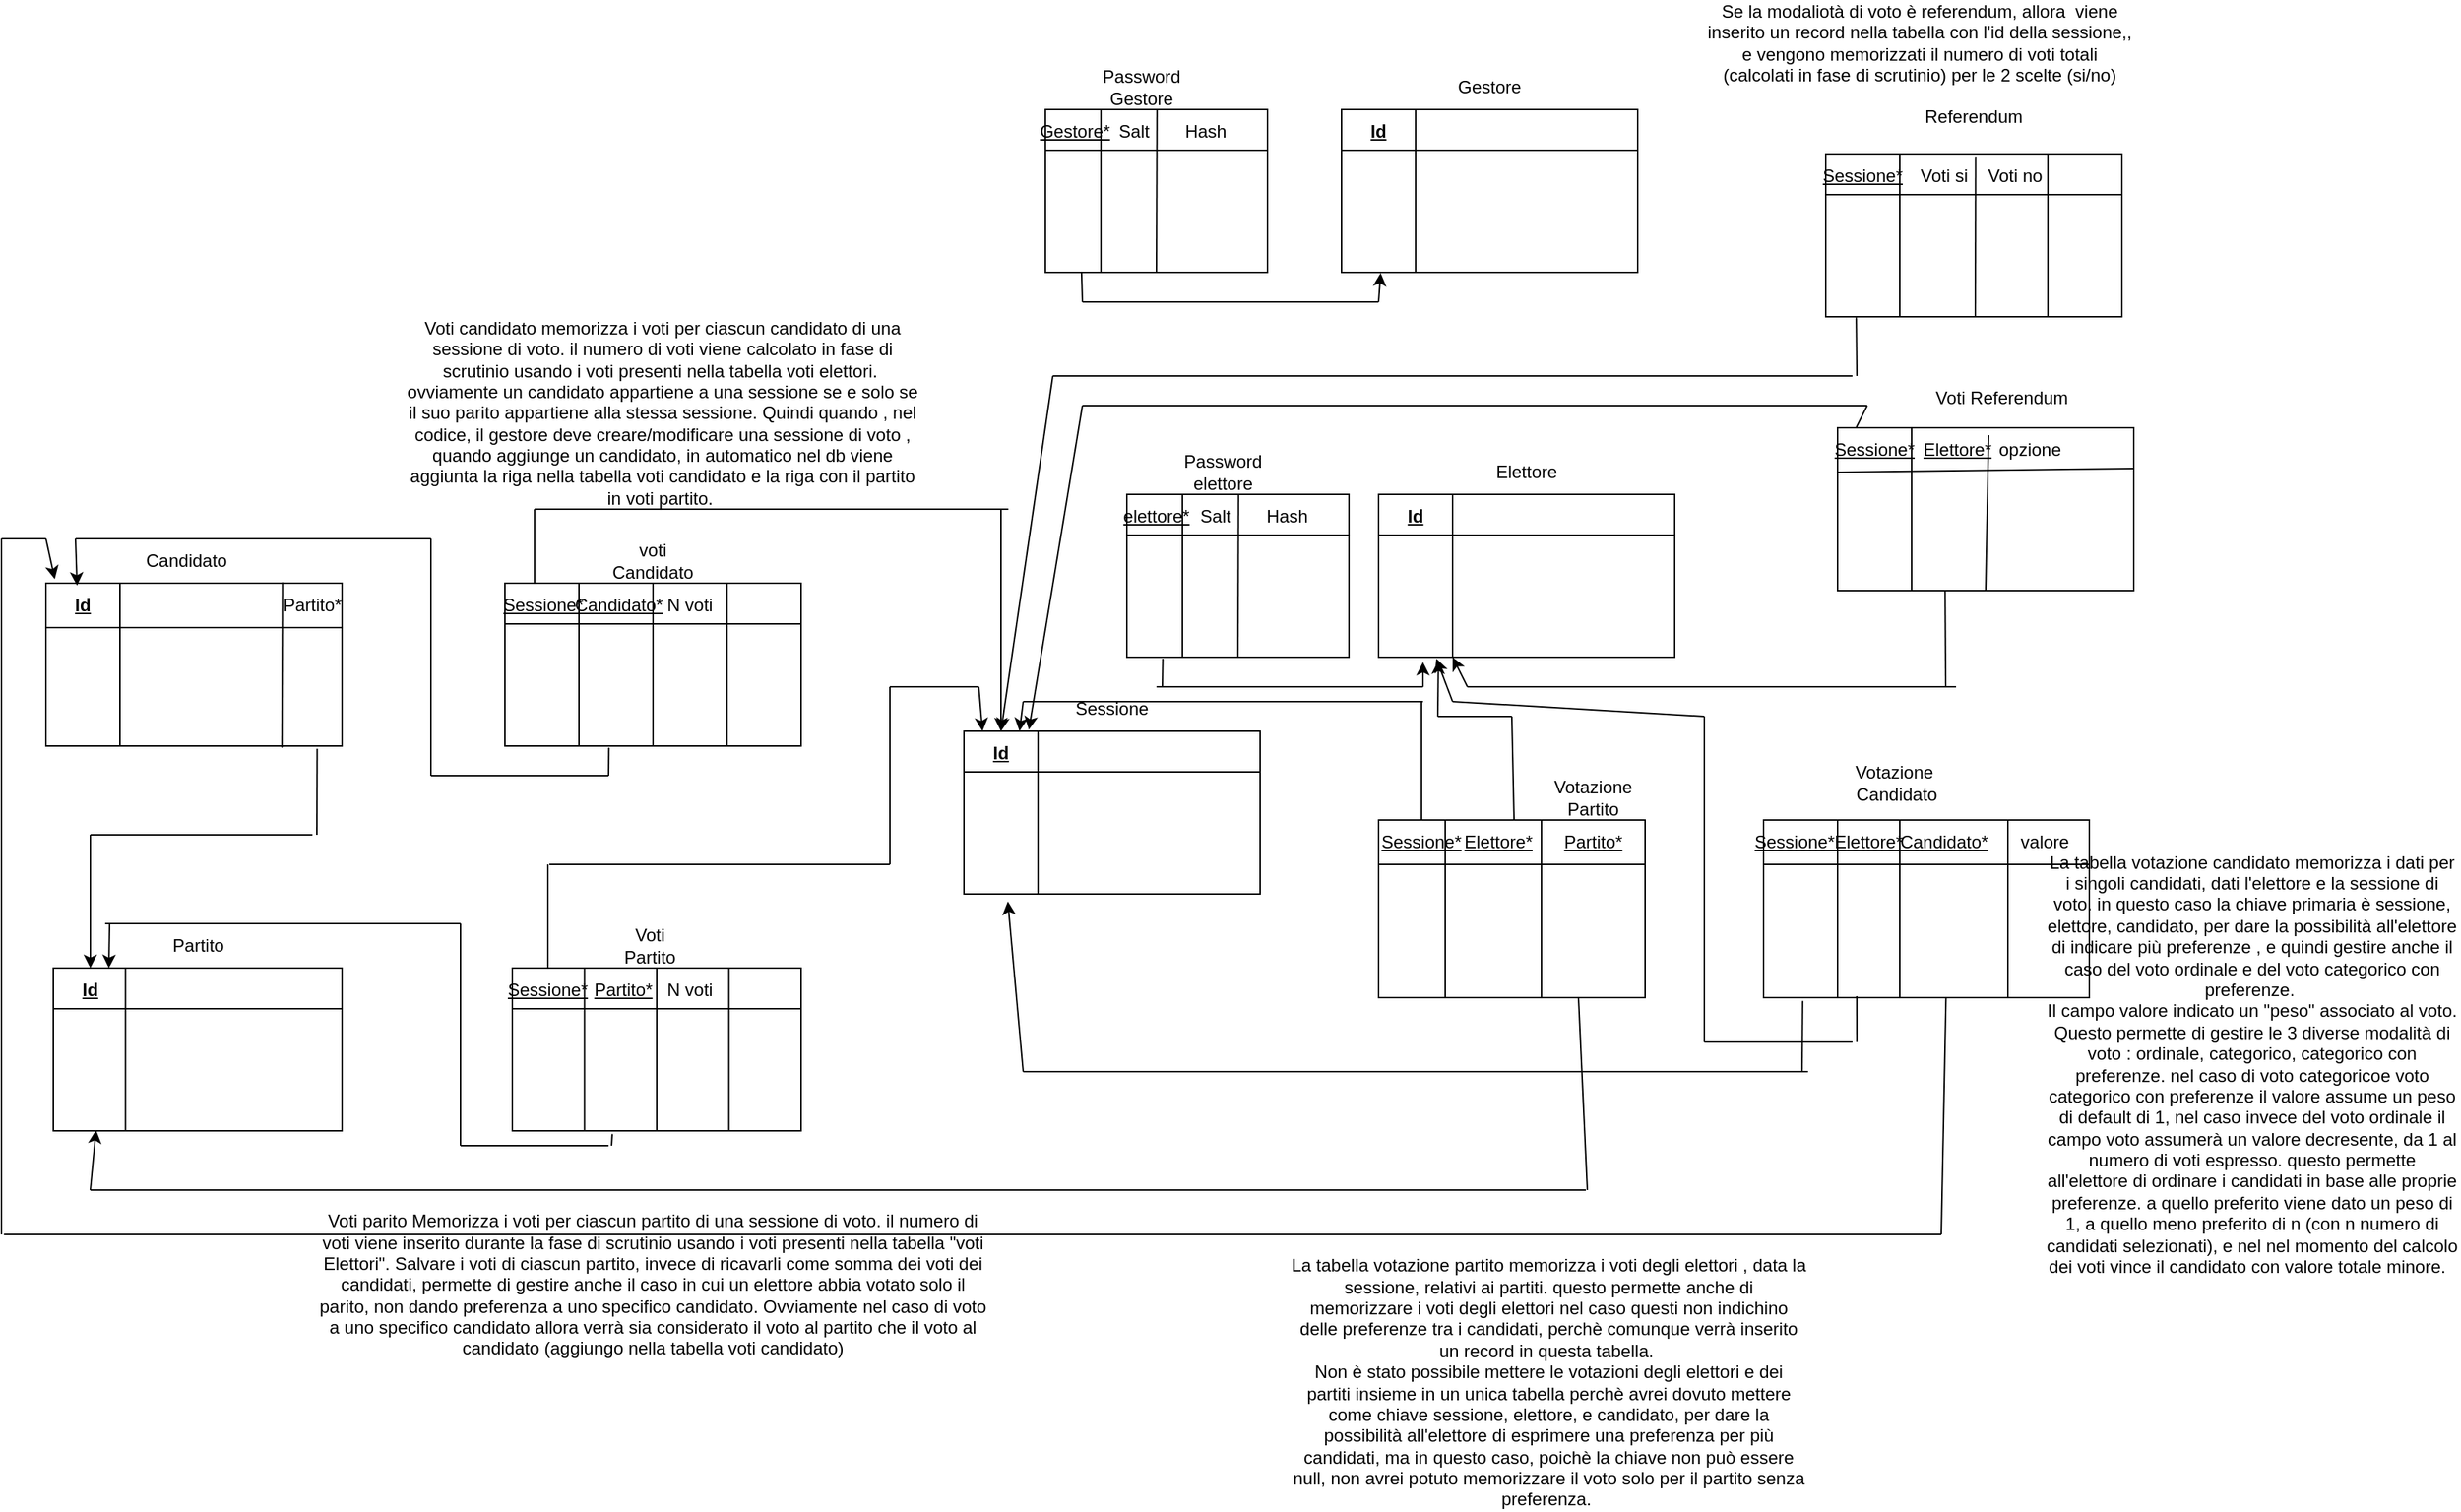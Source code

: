 <mxfile version="16.5.1" type="device"><diagram id="iK6QYG5DItHGJXL4igL5" name="Pagina-1"><mxGraphModel dx="919" dy="2386" grid="1" gridSize="10" guides="1" tooltips="1" connect="1" arrows="1" fold="1" page="1" pageScale="1" pageWidth="827" pageHeight="1169" math="0" shadow="0"><root><mxCell id="0"/><mxCell id="1" parent="0"/><mxCell id="1X4aFng8mvz36f10q6IP-1" value="" style="rounded=0;whiteSpace=wrap;html=1;" parent="1" vertex="1"><mxGeometry x="70" y="110" width="200" height="110" as="geometry"/></mxCell><mxCell id="1X4aFng8mvz36f10q6IP-2" value="Candidato&lt;br&gt;" style="text;html=1;strokeColor=none;fillColor=none;align=center;verticalAlign=middle;whiteSpace=wrap;rounded=0;" parent="1" vertex="1"><mxGeometry x="135" y="80" width="60" height="30" as="geometry"/></mxCell><mxCell id="1X4aFng8mvz36f10q6IP-3" value="" style="rounded=0;whiteSpace=wrap;html=1;" parent="1" vertex="1"><mxGeometry x="75" y="370" width="195" height="110" as="geometry"/></mxCell><mxCell id="1X4aFng8mvz36f10q6IP-4" value="Partito&lt;br&gt;" style="text;html=1;strokeColor=none;fillColor=none;align=center;verticalAlign=middle;whiteSpace=wrap;rounded=0;" parent="1" vertex="1"><mxGeometry x="143" y="340" width="60" height="30" as="geometry"/></mxCell><mxCell id="1X4aFng8mvz36f10q6IP-5" value="" style="endArrow=none;html=1;rounded=0;entryX=0.25;entryY=0;entryDx=0;entryDy=0;exitX=0.25;exitY=1;exitDx=0;exitDy=0;" parent="1" source="1X4aFng8mvz36f10q6IP-1" target="1X4aFng8mvz36f10q6IP-1" edge="1"><mxGeometry width="50" height="50" relative="1" as="geometry"><mxPoint x="100" y="160" as="sourcePoint"/><mxPoint x="150" y="110" as="targetPoint"/></mxGeometry></mxCell><mxCell id="1X4aFng8mvz36f10q6IP-6" value="" style="endArrow=none;html=1;rounded=0;entryX=0.25;entryY=0;entryDx=0;entryDy=0;exitX=0.25;exitY=1;exitDx=0;exitDy=0;" parent="1" source="1X4aFng8mvz36f10q6IP-3" target="1X4aFng8mvz36f10q6IP-3" edge="1"><mxGeometry width="50" height="50" relative="1" as="geometry"><mxPoint x="120" y="480" as="sourcePoint"/><mxPoint x="120" y="370" as="targetPoint"/></mxGeometry></mxCell><mxCell id="1X4aFng8mvz36f10q6IP-7" value="&lt;b&gt;&lt;u&gt;Id&lt;/u&gt;&lt;/b&gt;" style="text;html=1;strokeColor=none;fillColor=none;align=center;verticalAlign=middle;whiteSpace=wrap;rounded=0;" parent="1" vertex="1"><mxGeometry x="70" y="110" width="50" height="30" as="geometry"/></mxCell><mxCell id="1X4aFng8mvz36f10q6IP-9" value="" style="endArrow=none;html=1;rounded=0;entryX=1;entryY=0.25;entryDx=0;entryDy=0;exitX=0;exitY=0.25;exitDx=0;exitDy=0;" parent="1" source="1X4aFng8mvz36f10q6IP-3" target="1X4aFng8mvz36f10q6IP-3" edge="1"><mxGeometry width="50" height="50" relative="1" as="geometry"><mxPoint x="90" y="450" as="sourcePoint"/><mxPoint x="140" y="400" as="targetPoint"/></mxGeometry></mxCell><mxCell id="1X4aFng8mvz36f10q6IP-10" value="&lt;b&gt;&lt;u&gt;Id&lt;/u&gt;&lt;/b&gt;" style="text;html=1;strokeColor=none;fillColor=none;align=center;verticalAlign=middle;whiteSpace=wrap;rounded=0;" parent="1" vertex="1"><mxGeometry x="75" y="370" width="50" height="30" as="geometry"/></mxCell><mxCell id="1X4aFng8mvz36f10q6IP-11" value="" style="endArrow=none;html=1;rounded=0;entryX=0.916;entryY=1.017;entryDx=0;entryDy=0;entryPerimeter=0;" parent="1" target="1X4aFng8mvz36f10q6IP-1" edge="1"><mxGeometry width="50" height="50" relative="1" as="geometry"><mxPoint x="253" y="280" as="sourcePoint"/><mxPoint x="290" y="230" as="targetPoint"/></mxGeometry></mxCell><mxCell id="1X4aFng8mvz36f10q6IP-14" value="" style="endArrow=classic;html=1;rounded=0;jumpStyle=line;entryX=0.5;entryY=0;entryDx=0;entryDy=0;" parent="1" target="1X4aFng8mvz36f10q6IP-10" edge="1"><mxGeometry width="50" height="50" relative="1" as="geometry"><mxPoint x="100" y="280" as="sourcePoint"/><mxPoint x="380" y="340" as="targetPoint"/></mxGeometry></mxCell><mxCell id="1X4aFng8mvz36f10q6IP-19" value="" style="endArrow=none;html=1;rounded=0;jumpStyle=none;exitX=0;exitY=1;exitDx=0;exitDy=0;" parent="1" source="1X4aFng8mvz36f10q6IP-7" edge="1"><mxGeometry width="50" height="50" relative="1" as="geometry"><mxPoint x="90" y="200" as="sourcePoint"/><mxPoint x="270" y="140" as="targetPoint"/></mxGeometry></mxCell><mxCell id="1X4aFng8mvz36f10q6IP-21" value="" style="endArrow=none;html=1;rounded=0;jumpStyle=none;entryX=0.799;entryY=-0.006;entryDx=0;entryDy=0;entryPerimeter=0;exitX=0.797;exitY=1.01;exitDx=0;exitDy=0;exitPerimeter=0;" parent="1" source="1X4aFng8mvz36f10q6IP-1" target="1X4aFng8mvz36f10q6IP-1" edge="1"><mxGeometry width="50" height="50" relative="1" as="geometry"><mxPoint x="220" y="170" as="sourcePoint"/><mxPoint x="270" y="120" as="targetPoint"/></mxGeometry></mxCell><mxCell id="1X4aFng8mvz36f10q6IP-22" value="Partito*" style="text;html=1;strokeColor=none;fillColor=none;align=center;verticalAlign=middle;whiteSpace=wrap;rounded=0;" parent="1" vertex="1"><mxGeometry x="230" y="110" width="40" height="30" as="geometry"/></mxCell><mxCell id="1X4aFng8mvz36f10q6IP-23" value="" style="rounded=0;whiteSpace=wrap;html=1;" parent="1" vertex="1"><mxGeometry x="380" y="110" width="200" height="110" as="geometry"/></mxCell><mxCell id="1X4aFng8mvz36f10q6IP-24" value="" style="rounded=0;whiteSpace=wrap;html=1;" parent="1" vertex="1"><mxGeometry x="385" y="370" width="195" height="110" as="geometry"/></mxCell><mxCell id="1X4aFng8mvz36f10q6IP-25" value="Voti Partito" style="text;html=1;strokeColor=none;fillColor=none;align=center;verticalAlign=middle;whiteSpace=wrap;rounded=0;" parent="1" vertex="1"><mxGeometry x="448" y="340" width="60" height="30" as="geometry"/></mxCell><mxCell id="1X4aFng8mvz36f10q6IP-26" value="Voti parito Memorizza i voti per ciascun partito di una sessione di voto. il numero di voti viene inserito durante la fase di scrutinio usando i voti presenti nella tabella &quot;voti Elettori&quot;. Salvare i voti di ciascun partito, invece di ricavarli come somma dei voti dei candidati, permette di gestire anche il caso in cui un elettore abbia votato solo il parito, non dando preferenza a uno specifico candidato. Ovviamente nel caso di voto a uno specifico candidato allora verrà sia considerato il voto al partito che il voto al candidato (aggiungo nella tabella voti candidato)" style="text;html=1;strokeColor=none;fillColor=none;align=center;verticalAlign=middle;whiteSpace=wrap;rounded=0;" parent="1" vertex="1"><mxGeometry x="250" y="534" width="460" height="100" as="geometry"/></mxCell><mxCell id="1X4aFng8mvz36f10q6IP-27" value="" style="endArrow=none;html=1;rounded=0;jumpStyle=none;entryX=1;entryY=0.25;entryDx=0;entryDy=0;exitX=0;exitY=0.25;exitDx=0;exitDy=0;" parent="1" source="1X4aFng8mvz36f10q6IP-24" target="1X4aFng8mvz36f10q6IP-24" edge="1"><mxGeometry width="50" height="50" relative="1" as="geometry"><mxPoint x="430" y="440" as="sourcePoint"/><mxPoint x="480" y="390" as="targetPoint"/></mxGeometry></mxCell><mxCell id="1X4aFng8mvz36f10q6IP-28" value="" style="endArrow=none;html=1;rounded=0;jumpStyle=none;entryX=0.25;entryY=0;entryDx=0;entryDy=0;exitX=0.25;exitY=1;exitDx=0;exitDy=0;" parent="1" source="1X4aFng8mvz36f10q6IP-24" target="1X4aFng8mvz36f10q6IP-24" edge="1"><mxGeometry width="50" height="50" relative="1" as="geometry"><mxPoint x="440" y="430" as="sourcePoint"/><mxPoint x="490" y="380" as="targetPoint"/></mxGeometry></mxCell><mxCell id="1X4aFng8mvz36f10q6IP-29" value="" style="endArrow=none;html=1;rounded=0;jumpStyle=none;entryX=0.5;entryY=0;entryDx=0;entryDy=0;exitX=0.5;exitY=1;exitDx=0;exitDy=0;" parent="1" source="1X4aFng8mvz36f10q6IP-24" target="1X4aFng8mvz36f10q6IP-24" edge="1"><mxGeometry width="50" height="50" relative="1" as="geometry"><mxPoint x="490" y="440" as="sourcePoint"/><mxPoint x="540" y="390" as="targetPoint"/></mxGeometry></mxCell><mxCell id="1X4aFng8mvz36f10q6IP-30" value="" style="endArrow=none;html=1;rounded=0;jumpStyle=none;entryX=0.75;entryY=0;entryDx=0;entryDy=0;exitX=0.75;exitY=1;exitDx=0;exitDy=0;" parent="1" source="1X4aFng8mvz36f10q6IP-24" target="1X4aFng8mvz36f10q6IP-24" edge="1"><mxGeometry width="50" height="50" relative="1" as="geometry"><mxPoint x="530" y="420" as="sourcePoint"/><mxPoint x="580" y="370" as="targetPoint"/></mxGeometry></mxCell><mxCell id="1X4aFng8mvz36f10q6IP-31" value="&lt;u&gt;Sessione*&lt;/u&gt;" style="text;html=1;strokeColor=none;fillColor=none;align=center;verticalAlign=middle;whiteSpace=wrap;rounded=0;" parent="1" vertex="1"><mxGeometry x="388" y="370" width="42" height="30" as="geometry"/></mxCell><mxCell id="1X4aFng8mvz36f10q6IP-32" value="&lt;u&gt;Partito*&lt;/u&gt;" style="text;html=1;strokeColor=none;fillColor=none;align=center;verticalAlign=middle;whiteSpace=wrap;rounded=0;" parent="1" vertex="1"><mxGeometry x="430" y="370" width="60" height="30" as="geometry"/></mxCell><mxCell id="1X4aFng8mvz36f10q6IP-33" value="N voti" style="text;html=1;strokeColor=none;fillColor=none;align=center;verticalAlign=middle;whiteSpace=wrap;rounded=0;" parent="1" vertex="1"><mxGeometry x="480" y="375" width="50" height="20" as="geometry"/></mxCell><mxCell id="1X4aFng8mvz36f10q6IP-35" value="" style="endArrow=none;html=1;rounded=0;jumpStyle=none;" parent="1" edge="1"><mxGeometry width="50" height="50" relative="1" as="geometry"><mxPoint x="110" y="340" as="sourcePoint"/><mxPoint x="350" y="340" as="targetPoint"/></mxGeometry></mxCell><mxCell id="1X4aFng8mvz36f10q6IP-36" value="" style="endArrow=classic;html=1;rounded=0;jumpStyle=none;entryX=0.75;entryY=0;entryDx=0;entryDy=0;" parent="1" target="1X4aFng8mvz36f10q6IP-10" edge="1"><mxGeometry width="50" height="50" relative="1" as="geometry"><mxPoint x="113" y="340" as="sourcePoint"/><mxPoint x="170" y="340" as="targetPoint"/></mxGeometry></mxCell><mxCell id="1X4aFng8mvz36f10q6IP-37" value="" style="endArrow=none;html=1;rounded=0;jumpStyle=none;" parent="1" edge="1"><mxGeometry width="50" height="50" relative="1" as="geometry"><mxPoint x="350" y="490" as="sourcePoint"/><mxPoint x="350" y="340" as="targetPoint"/></mxGeometry></mxCell><mxCell id="1X4aFng8mvz36f10q6IP-38" value="" style="endArrow=none;html=1;rounded=0;jumpStyle=none;" parent="1" edge="1"><mxGeometry width="50" height="50" relative="1" as="geometry"><mxPoint x="350" y="490" as="sourcePoint"/><mxPoint x="450" y="490" as="targetPoint"/></mxGeometry></mxCell><mxCell id="1X4aFng8mvz36f10q6IP-41" value="" style="endArrow=none;html=1;rounded=0;jumpStyle=none;" parent="1" edge="1"><mxGeometry width="50" height="50" relative="1" as="geometry"><mxPoint x="100" y="280" as="sourcePoint"/><mxPoint x="250" y="280" as="targetPoint"/></mxGeometry></mxCell><mxCell id="1X4aFng8mvz36f10q6IP-42" value="" style="endArrow=none;html=1;rounded=0;jumpStyle=none;entryX=0.346;entryY=1.02;entryDx=0;entryDy=0;entryPerimeter=0;" parent="1" target="1X4aFng8mvz36f10q6IP-24" edge="1"><mxGeometry width="50" height="50" relative="1" as="geometry"><mxPoint x="452" y="490" as="sourcePoint"/><mxPoint x="470" y="470" as="targetPoint"/></mxGeometry></mxCell><mxCell id="1X4aFng8mvz36f10q6IP-43" value="voti Candidato" style="text;html=1;strokeColor=none;fillColor=none;align=center;verticalAlign=middle;whiteSpace=wrap;rounded=0;" parent="1" vertex="1"><mxGeometry x="450" y="80" width="60" height="30" as="geometry"/></mxCell><mxCell id="1X4aFng8mvz36f10q6IP-44" value="" style="endArrow=none;html=1;rounded=0;jumpStyle=none;entryX=1;entryY=0.25;entryDx=0;entryDy=0;exitX=0;exitY=0.25;exitDx=0;exitDy=0;" parent="1" source="1X4aFng8mvz36f10q6IP-23" target="1X4aFng8mvz36f10q6IP-23" edge="1"><mxGeometry width="50" height="50" relative="1" as="geometry"><mxPoint x="430" y="170" as="sourcePoint"/><mxPoint x="480" y="120" as="targetPoint"/></mxGeometry></mxCell><mxCell id="1X4aFng8mvz36f10q6IP-45" value="" style="endArrow=none;html=1;rounded=0;jumpStyle=none;entryX=0.25;entryY=0;entryDx=0;entryDy=0;exitX=0.25;exitY=1;exitDx=0;exitDy=0;" parent="1" source="1X4aFng8mvz36f10q6IP-23" target="1X4aFng8mvz36f10q6IP-23" edge="1"><mxGeometry width="50" height="50" relative="1" as="geometry"><mxPoint x="440" y="200" as="sourcePoint"/><mxPoint x="490" y="150" as="targetPoint"/></mxGeometry></mxCell><mxCell id="1X4aFng8mvz36f10q6IP-46" value="&lt;u&gt;Sessione*&lt;/u&gt;" style="text;html=1;strokeColor=none;fillColor=none;align=center;verticalAlign=middle;whiteSpace=wrap;rounded=0;" parent="1" vertex="1"><mxGeometry x="385" y="110" width="42" height="30" as="geometry"/></mxCell><mxCell id="1X4aFng8mvz36f10q6IP-47" value="" style="endArrow=none;html=1;rounded=0;jumpStyle=none;entryX=0.5;entryY=1;entryDx=0;entryDy=0;" parent="1" target="1X4aFng8mvz36f10q6IP-43" edge="1"><mxGeometry width="50" height="50" relative="1" as="geometry"><mxPoint x="480" y="220" as="sourcePoint"/><mxPoint x="530" y="170" as="targetPoint"/></mxGeometry></mxCell><mxCell id="1X4aFng8mvz36f10q6IP-49" value="&lt;u&gt;Candidato*&lt;/u&gt;" style="text;html=1;strokeColor=none;fillColor=none;align=center;verticalAlign=middle;whiteSpace=wrap;rounded=0;" parent="1" vertex="1"><mxGeometry x="427" y="110" width="60" height="30" as="geometry"/></mxCell><mxCell id="1X4aFng8mvz36f10q6IP-50" value="" style="endArrow=none;html=1;rounded=0;jumpStyle=none;entryX=0.75;entryY=0;entryDx=0;entryDy=0;exitX=0.75;exitY=1;exitDx=0;exitDy=0;" parent="1" edge="1"><mxGeometry width="50" height="50" relative="1" as="geometry"><mxPoint x="530" y="220" as="sourcePoint"/><mxPoint x="530" y="110" as="targetPoint"/></mxGeometry></mxCell><mxCell id="1X4aFng8mvz36f10q6IP-51" value="N voti" style="text;html=1;strokeColor=none;fillColor=none;align=center;verticalAlign=middle;whiteSpace=wrap;rounded=0;" parent="1" vertex="1"><mxGeometry x="480" y="115" width="50" height="20" as="geometry"/></mxCell><mxCell id="1X4aFng8mvz36f10q6IP-52" value="" style="endArrow=none;html=1;rounded=0;jumpStyle=none;entryX=0.351;entryY=1.01;entryDx=0;entryDy=0;entryPerimeter=0;" parent="1" target="1X4aFng8mvz36f10q6IP-23" edge="1"><mxGeometry width="50" height="50" relative="1" as="geometry"><mxPoint x="450" y="240" as="sourcePoint"/><mxPoint x="500" y="230" as="targetPoint"/></mxGeometry></mxCell><mxCell id="1X4aFng8mvz36f10q6IP-53" value="" style="endArrow=none;html=1;rounded=0;jumpStyle=none;" parent="1" edge="1"><mxGeometry width="50" height="50" relative="1" as="geometry"><mxPoint x="330" y="240" as="sourcePoint"/><mxPoint x="450" y="240" as="targetPoint"/></mxGeometry></mxCell><mxCell id="1X4aFng8mvz36f10q6IP-54" value="" style="endArrow=none;html=1;rounded=0;jumpStyle=none;" parent="1" edge="1"><mxGeometry width="50" height="50" relative="1" as="geometry"><mxPoint x="330" y="80" as="sourcePoint"/><mxPoint x="330" y="240" as="targetPoint"/></mxGeometry></mxCell><mxCell id="1X4aFng8mvz36f10q6IP-56" value="" style="endArrow=none;html=1;rounded=0;jumpStyle=none;" parent="1" edge="1"><mxGeometry width="50" height="50" relative="1" as="geometry"><mxPoint x="90" y="80" as="sourcePoint"/><mxPoint x="330" y="80" as="targetPoint"/></mxGeometry></mxCell><mxCell id="1X4aFng8mvz36f10q6IP-58" value="" style="endArrow=classic;html=1;rounded=0;jumpStyle=none;entryX=0.421;entryY=0.054;entryDx=0;entryDy=0;entryPerimeter=0;" parent="1" target="1X4aFng8mvz36f10q6IP-7" edge="1"><mxGeometry width="50" height="50" relative="1" as="geometry"><mxPoint x="90" y="80" as="sourcePoint"/><mxPoint x="110" y="70" as="targetPoint"/></mxGeometry></mxCell><mxCell id="1X4aFng8mvz36f10q6IP-60" value="" style="rounded=0;whiteSpace=wrap;html=1;" parent="1" vertex="1"><mxGeometry x="690" y="210" width="200" height="110" as="geometry"/></mxCell><mxCell id="1X4aFng8mvz36f10q6IP-61" value="Sessione" style="text;html=1;strokeColor=none;fillColor=none;align=center;verticalAlign=middle;whiteSpace=wrap;rounded=0;" parent="1" vertex="1"><mxGeometry x="760" y="180" width="60" height="30" as="geometry"/></mxCell><mxCell id="1X4aFng8mvz36f10q6IP-62" value="" style="endArrow=none;html=1;rounded=0;jumpStyle=none;entryX=1;entryY=0.25;entryDx=0;entryDy=0;exitX=0;exitY=0.25;exitDx=0;exitDy=0;" parent="1" source="1X4aFng8mvz36f10q6IP-60" target="1X4aFng8mvz36f10q6IP-60" edge="1"><mxGeometry width="50" height="50" relative="1" as="geometry"><mxPoint x="750" y="280" as="sourcePoint"/><mxPoint x="800" y="230" as="targetPoint"/></mxGeometry></mxCell><mxCell id="1X4aFng8mvz36f10q6IP-63" value="" style="endArrow=none;html=1;rounded=0;jumpStyle=none;entryX=0.25;entryY=0;entryDx=0;entryDy=0;exitX=0.25;exitY=1;exitDx=0;exitDy=0;" parent="1" source="1X4aFng8mvz36f10q6IP-60" target="1X4aFng8mvz36f10q6IP-60" edge="1"><mxGeometry width="50" height="50" relative="1" as="geometry"><mxPoint x="740" y="310" as="sourcePoint"/><mxPoint x="790" y="260" as="targetPoint"/></mxGeometry></mxCell><mxCell id="1X4aFng8mvz36f10q6IP-64" value="&lt;b&gt;&lt;u&gt;Id&lt;/u&gt;&lt;/b&gt;" style="text;html=1;strokeColor=none;fillColor=none;align=center;verticalAlign=middle;whiteSpace=wrap;rounded=0;" parent="1" vertex="1"><mxGeometry x="690" y="210" width="50" height="30" as="geometry"/></mxCell><mxCell id="1X4aFng8mvz36f10q6IP-65" value="" style="endArrow=none;html=1;rounded=0;jumpStyle=none;" parent="1" edge="1"><mxGeometry width="50" height="50" relative="1" as="geometry"><mxPoint x="400" y="110" as="sourcePoint"/><mxPoint x="400" y="60" as="targetPoint"/></mxGeometry></mxCell><mxCell id="1X4aFng8mvz36f10q6IP-66" value="" style="endArrow=none;html=1;rounded=0;jumpStyle=none;" parent="1" edge="1"><mxGeometry width="50" height="50" relative="1" as="geometry"><mxPoint x="400" y="60" as="sourcePoint"/><mxPoint x="720" y="60" as="targetPoint"/></mxGeometry></mxCell><mxCell id="1X4aFng8mvz36f10q6IP-67" value="" style="endArrow=classic;html=1;rounded=0;jumpStyle=none;entryX=0.5;entryY=0;entryDx=0;entryDy=0;" parent="1" target="1X4aFng8mvz36f10q6IP-64" edge="1"><mxGeometry width="50" height="50" relative="1" as="geometry"><mxPoint x="715" y="60" as="sourcePoint"/><mxPoint x="740" y="110" as="targetPoint"/></mxGeometry></mxCell><mxCell id="1X4aFng8mvz36f10q6IP-68" value="" style="endArrow=none;html=1;rounded=0;jumpStyle=none;exitX=0.5;exitY=0;exitDx=0;exitDy=0;" parent="1" source="1X4aFng8mvz36f10q6IP-31" edge="1"><mxGeometry width="50" height="50" relative="1" as="geometry"><mxPoint x="410" y="360" as="sourcePoint"/><mxPoint x="409" y="300" as="targetPoint"/></mxGeometry></mxCell><mxCell id="1X4aFng8mvz36f10q6IP-69" value="" style="endArrow=none;html=1;rounded=0;jumpStyle=none;" parent="1" edge="1"><mxGeometry width="50" height="50" relative="1" as="geometry"><mxPoint x="410" y="300" as="sourcePoint"/><mxPoint x="640" y="300" as="targetPoint"/></mxGeometry></mxCell><mxCell id="1X4aFng8mvz36f10q6IP-70" value="" style="endArrow=none;html=1;rounded=0;jumpStyle=none;" parent="1" edge="1"><mxGeometry width="50" height="50" relative="1" as="geometry"><mxPoint x="640" y="300" as="sourcePoint"/><mxPoint x="640" y="180" as="targetPoint"/></mxGeometry></mxCell><mxCell id="1X4aFng8mvz36f10q6IP-72" value="" style="endArrow=none;html=1;rounded=0;jumpStyle=none;" parent="1" edge="1"><mxGeometry width="50" height="50" relative="1" as="geometry"><mxPoint x="640" y="180" as="sourcePoint"/><mxPoint x="700" y="180" as="targetPoint"/></mxGeometry></mxCell><mxCell id="1X4aFng8mvz36f10q6IP-74" value="" style="endArrow=classic;html=1;rounded=0;jumpStyle=none;entryX=0.25;entryY=0;entryDx=0;entryDy=0;" parent="1" target="1X4aFng8mvz36f10q6IP-64" edge="1"><mxGeometry width="50" height="50" relative="1" as="geometry"><mxPoint x="700" y="180" as="sourcePoint"/><mxPoint x="720" y="230" as="targetPoint"/></mxGeometry></mxCell><mxCell id="1X4aFng8mvz36f10q6IP-75" value="&lt;div&gt;&lt;span&gt;Voti candidato memorizza i voti per ciascun candidato di una sessione di voto. il numero di voti viene calcolato in fase di scrutinio usando i voti presenti nella tabella voti elettori.&amp;nbsp;&lt;/span&gt;&lt;/div&gt;&lt;div&gt;&lt;span&gt;ovviamente un candidato appartiene a una sessione se e solo se il suo parito appartiene alla stessa sessione. Quindi quando , nel codice, il gestore deve creare/modificare una sessione di voto , quando aggiunge un candidato, in automatico nel db viene aggiunta la riga nella tabella voti candidato e la riga con il partito in voti partito.&amp;nbsp;&lt;/span&gt;&lt;/div&gt;" style="text;html=1;strokeColor=none;fillColor=none;align=center;verticalAlign=middle;whiteSpace=wrap;rounded=0;" parent="1" vertex="1"><mxGeometry x="313" y="-20" width="347" height="30" as="geometry"/></mxCell><mxCell id="1X4aFng8mvz36f10q6IP-76" value="" style="rounded=0;whiteSpace=wrap;html=1;" parent="1" vertex="1"><mxGeometry x="970" y="50" width="200" height="110" as="geometry"/></mxCell><mxCell id="1X4aFng8mvz36f10q6IP-77" value="Elettore" style="text;html=1;strokeColor=none;fillColor=none;align=center;verticalAlign=middle;whiteSpace=wrap;rounded=0;" parent="1" vertex="1"><mxGeometry x="1040" y="20" width="60" height="30" as="geometry"/></mxCell><mxCell id="1X4aFng8mvz36f10q6IP-78" value="" style="endArrow=none;html=1;rounded=0;jumpStyle=none;entryX=1;entryY=0.25;entryDx=0;entryDy=0;exitX=0;exitY=0.25;exitDx=0;exitDy=0;" parent="1" source="1X4aFng8mvz36f10q6IP-76" target="1X4aFng8mvz36f10q6IP-76" edge="1"><mxGeometry width="50" height="50" relative="1" as="geometry"><mxPoint x="1050" y="130" as="sourcePoint"/><mxPoint x="1100" y="80" as="targetPoint"/></mxGeometry></mxCell><mxCell id="1X4aFng8mvz36f10q6IP-79" value="" style="endArrow=none;html=1;rounded=0;jumpStyle=none;entryX=0.25;entryY=0;entryDx=0;entryDy=0;exitX=0.25;exitY=1;exitDx=0;exitDy=0;" parent="1" source="1X4aFng8mvz36f10q6IP-76" target="1X4aFng8mvz36f10q6IP-76" edge="1"><mxGeometry width="50" height="50" relative="1" as="geometry"><mxPoint x="1040" y="130" as="sourcePoint"/><mxPoint x="1090" y="80" as="targetPoint"/></mxGeometry></mxCell><mxCell id="1X4aFng8mvz36f10q6IP-80" value="&lt;b&gt;&lt;u&gt;Id&lt;/u&gt;&lt;/b&gt;" style="text;html=1;strokeColor=none;fillColor=none;align=center;verticalAlign=middle;whiteSpace=wrap;rounded=0;" parent="1" vertex="1"><mxGeometry x="970" y="50" width="50" height="30" as="geometry"/></mxCell><mxCell id="1X4aFng8mvz36f10q6IP-83" value="" style="rounded=0;whiteSpace=wrap;html=1;" parent="1" vertex="1"><mxGeometry x="970" y="270" width="180" height="120" as="geometry"/></mxCell><mxCell id="1X4aFng8mvz36f10q6IP-84" value="Votazione Partito" style="text;html=1;strokeColor=none;fillColor=none;align=center;verticalAlign=middle;whiteSpace=wrap;rounded=0;" parent="1" vertex="1"><mxGeometry x="1080" y="240" width="70" height="30" as="geometry"/></mxCell><mxCell id="1X4aFng8mvz36f10q6IP-85" value="" style="endArrow=none;html=1;rounded=0;jumpStyle=none;entryX=1;entryY=0.25;entryDx=0;entryDy=0;exitX=0;exitY=0.25;exitDx=0;exitDy=0;" parent="1" source="1X4aFng8mvz36f10q6IP-83" target="1X4aFng8mvz36f10q6IP-83" edge="1"><mxGeometry width="50" height="50" relative="1" as="geometry"><mxPoint x="1040" y="360" as="sourcePoint"/><mxPoint x="1090" y="310" as="targetPoint"/></mxGeometry></mxCell><mxCell id="1X4aFng8mvz36f10q6IP-86" value="" style="endArrow=none;html=1;rounded=0;jumpStyle=none;entryX=0.25;entryY=0;entryDx=0;entryDy=0;exitX=0.25;exitY=1;exitDx=0;exitDy=0;" parent="1" source="1X4aFng8mvz36f10q6IP-83" target="1X4aFng8mvz36f10q6IP-83" edge="1"><mxGeometry width="50" height="50" relative="1" as="geometry"><mxPoint x="1020" y="360" as="sourcePoint"/><mxPoint x="1070" y="310" as="targetPoint"/></mxGeometry></mxCell><mxCell id="1X4aFng8mvz36f10q6IP-88" value="&lt;u&gt;Elettore*&lt;/u&gt;" style="text;html=1;strokeColor=none;fillColor=none;align=center;verticalAlign=middle;whiteSpace=wrap;rounded=0;" parent="1" vertex="1"><mxGeometry x="1030" y="270" width="42" height="30" as="geometry"/></mxCell><mxCell id="1X4aFng8mvz36f10q6IP-89" value="&lt;u&gt;Sessione*&lt;/u&gt;" style="text;html=1;strokeColor=none;fillColor=none;align=center;verticalAlign=middle;whiteSpace=wrap;rounded=0;" parent="1" vertex="1"><mxGeometry x="978" y="270" width="42" height="30" as="geometry"/></mxCell><mxCell id="1X4aFng8mvz36f10q6IP-91" value="" style="endArrow=none;html=1;rounded=0;jumpStyle=none;exitX=0.5;exitY=0;exitDx=0;exitDy=0;" parent="1" source="1X4aFng8mvz36f10q6IP-89" edge="1"><mxGeometry width="50" height="50" relative="1" as="geometry"><mxPoint x="960" y="240" as="sourcePoint"/><mxPoint x="999" y="190" as="targetPoint"/></mxGeometry></mxCell><mxCell id="1X4aFng8mvz36f10q6IP-92" value="" style="endArrow=none;html=1;rounded=0;jumpStyle=none;" parent="1" edge="1"><mxGeometry width="50" height="50" relative="1" as="geometry"><mxPoint x="730" y="190" as="sourcePoint"/><mxPoint x="1000" y="190" as="targetPoint"/></mxGeometry></mxCell><mxCell id="1X4aFng8mvz36f10q6IP-93" value="" style="endArrow=classic;html=1;rounded=0;jumpStyle=none;entryX=0.75;entryY=0;entryDx=0;entryDy=0;" parent="1" target="1X4aFng8mvz36f10q6IP-64" edge="1"><mxGeometry width="50" height="50" relative="1" as="geometry"><mxPoint x="730" y="190" as="sourcePoint"/><mxPoint x="780" y="140" as="targetPoint"/></mxGeometry></mxCell><mxCell id="1X4aFng8mvz36f10q6IP-94" value="" style="endArrow=classic;html=1;rounded=0;jumpStyle=none;entryX=0.202;entryY=1.021;entryDx=0;entryDy=0;entryPerimeter=0;endFill=1;" parent="1" target="1X4aFng8mvz36f10q6IP-76" edge="1"><mxGeometry width="50" height="50" relative="1" as="geometry"><mxPoint x="1010" y="200" as="sourcePoint"/><mxPoint x="1130" y="210" as="targetPoint"/></mxGeometry></mxCell><mxCell id="1X4aFng8mvz36f10q6IP-95" value="" style="endArrow=none;html=1;rounded=0;jumpStyle=none;" parent="1" edge="1"><mxGeometry width="50" height="50" relative="1" as="geometry"><mxPoint x="1010" y="200" as="sourcePoint"/><mxPoint x="1060" y="200" as="targetPoint"/></mxGeometry></mxCell><mxCell id="1X4aFng8mvz36f10q6IP-96" value="" style="endArrow=none;html=1;rounded=0;jumpStyle=none;entryX=0.75;entryY=0;entryDx=0;entryDy=0;endFill=0;" parent="1" target="1X4aFng8mvz36f10q6IP-88" edge="1"><mxGeometry width="50" height="50" relative="1" as="geometry"><mxPoint x="1060" y="200" as="sourcePoint"/><mxPoint x="1100" y="220" as="targetPoint"/></mxGeometry></mxCell><mxCell id="1X4aFng8mvz36f10q6IP-101" value="" style="endArrow=none;html=1;rounded=0;jumpStyle=none;entryX=0.75;entryY=1;entryDx=0;entryDy=0;" parent="1" target="1X4aFng8mvz36f10q6IP-83" edge="1"><mxGeometry width="50" height="50" relative="1" as="geometry"><mxPoint x="1111" y="520" as="sourcePoint"/><mxPoint x="1110" y="430" as="targetPoint"/></mxGeometry></mxCell><mxCell id="1X4aFng8mvz36f10q6IP-102" value="" style="endArrow=none;html=1;rounded=0;jumpStyle=none;" parent="1" edge="1"><mxGeometry width="50" height="50" relative="1" as="geometry"><mxPoint x="100" y="520" as="sourcePoint"/><mxPoint x="1110" y="520" as="targetPoint"/></mxGeometry></mxCell><mxCell id="1X4aFng8mvz36f10q6IP-103" value="" style="endArrow=classic;html=1;rounded=0;jumpStyle=none;entryX=0.148;entryY=0.995;entryDx=0;entryDy=0;entryPerimeter=0;" parent="1" target="1X4aFng8mvz36f10q6IP-3" edge="1"><mxGeometry width="50" height="50" relative="1" as="geometry"><mxPoint x="100" y="520" as="sourcePoint"/><mxPoint x="110" y="500" as="targetPoint"/></mxGeometry></mxCell><mxCell id="1X4aFng8mvz36f10q6IP-108" value="" style="endArrow=none;html=1;rounded=0;jumpStyle=none;" parent="1" edge="1"><mxGeometry width="50" height="50" relative="1" as="geometry"><mxPoint x="41.667" y="550" as="sourcePoint"/><mxPoint x="1350" y="550" as="targetPoint"/></mxGeometry></mxCell><mxCell id="1X4aFng8mvz36f10q6IP-109" value="" style="endArrow=none;html=1;rounded=0;jumpStyle=none;" parent="1" edge="1"><mxGeometry width="50" height="50" relative="1" as="geometry"><mxPoint x="40" y="550" as="sourcePoint"/><mxPoint x="40" y="80" as="targetPoint"/></mxGeometry></mxCell><mxCell id="1X4aFng8mvz36f10q6IP-111" value="" style="endArrow=none;html=1;rounded=0;jumpStyle=none;" parent="1" edge="1"><mxGeometry width="50" height="50" relative="1" as="geometry"><mxPoint x="40" y="80" as="sourcePoint"/><mxPoint x="70" y="80" as="targetPoint"/></mxGeometry></mxCell><mxCell id="1X4aFng8mvz36f10q6IP-112" value="" style="endArrow=classic;html=1;rounded=0;jumpStyle=none;entryX=0.12;entryY=-0.091;entryDx=0;entryDy=0;entryPerimeter=0;" parent="1" target="1X4aFng8mvz36f10q6IP-7" edge="1"><mxGeometry width="50" height="50" relative="1" as="geometry"><mxPoint x="70" y="80" as="sourcePoint"/><mxPoint x="70" y="110" as="targetPoint"/></mxGeometry></mxCell><mxCell id="1X4aFng8mvz36f10q6IP-114" value="La tabella votazione partito memorizza i voti degli elettori , data la sessione, relativi ai partiti. questo permette anche di memorizzare i voti degli elettori nel caso questi non indichino delle preferenze tra i candidati, perchè comunque verrà inserito un record in questa tabella.&amp;nbsp;&lt;br&gt;Non è stato possibile mettere le votazioni degli elettori e dei partiti insieme in un unica tabella perchè avrei dovuto mettere come chiave sessione, elettore, e candidato, per dare la possibilità all'elettore di esprimere una preferenza per più candidati, ma in questo caso, poichè la chiave non può essere null, non avrei potuto memorizzare il voto solo per il partito senza preferenza.&amp;nbsp;" style="text;html=1;strokeColor=none;fillColor=none;align=center;verticalAlign=middle;whiteSpace=wrap;rounded=0;" parent="1" vertex="1"><mxGeometry x="910" y="570" width="350" height="160" as="geometry"/></mxCell><mxCell id="1X4aFng8mvz36f10q6IP-117" value="" style="endArrow=none;html=1;rounded=0;jumpStyle=none;entryX=0.5;entryY=0;entryDx=0;entryDy=0;exitX=0.5;exitY=1;exitDx=0;exitDy=0;" parent="1" edge="1"><mxGeometry width="50" height="50" relative="1" as="geometry"><mxPoint x="1080" y="390" as="sourcePoint"/><mxPoint x="1080" y="270" as="targetPoint"/><Array as="points"/></mxGeometry></mxCell><mxCell id="1X4aFng8mvz36f10q6IP-125" value="" style="rounded=0;whiteSpace=wrap;html=1;" parent="1" vertex="1"><mxGeometry x="1230" y="270" width="220" height="120" as="geometry"/></mxCell><mxCell id="1X4aFng8mvz36f10q6IP-126" value="" style="endArrow=none;html=1;rounded=0;jumpStyle=none;entryX=1;entryY=0.25;entryDx=0;entryDy=0;exitX=0;exitY=0.25;exitDx=0;exitDy=0;" parent="1" source="1X4aFng8mvz36f10q6IP-125" target="1X4aFng8mvz36f10q6IP-125" edge="1"><mxGeometry width="50" height="50" relative="1" as="geometry"><mxPoint x="1310" y="350" as="sourcePoint"/><mxPoint x="1360" y="300" as="targetPoint"/></mxGeometry></mxCell><mxCell id="1X4aFng8mvz36f10q6IP-127" value="&lt;u&gt;Sessione*&lt;/u&gt;" style="text;html=1;strokeColor=none;fillColor=none;align=center;verticalAlign=middle;whiteSpace=wrap;rounded=0;" parent="1" vertex="1"><mxGeometry x="1230" y="270" width="42" height="30" as="geometry"/></mxCell><mxCell id="1X4aFng8mvz36f10q6IP-128" value="" style="endArrow=none;html=1;rounded=0;jumpStyle=none;entryX=0.25;entryY=0;entryDx=0;entryDy=0;exitX=0.25;exitY=1;exitDx=0;exitDy=0;" parent="1" edge="1"><mxGeometry width="50" height="50" relative="1" as="geometry"><mxPoint x="1280" y="390" as="sourcePoint"/><mxPoint x="1280" y="270" as="targetPoint"/></mxGeometry></mxCell><mxCell id="1X4aFng8mvz36f10q6IP-129" value="&lt;u&gt;Elettore*&lt;/u&gt;" style="text;html=1;strokeColor=none;fillColor=none;align=center;verticalAlign=middle;whiteSpace=wrap;rounded=0;" parent="1" vertex="1"><mxGeometry x="1280" y="270" width="42" height="30" as="geometry"/></mxCell><mxCell id="1X4aFng8mvz36f10q6IP-130" value="" style="endArrow=none;html=1;rounded=0;jumpStyle=none;entryX=0.5;entryY=0;entryDx=0;entryDy=0;exitX=0.5;exitY=1;exitDx=0;exitDy=0;" parent="1" edge="1"><mxGeometry width="50" height="50" relative="1" as="geometry"><mxPoint x="1322" y="390" as="sourcePoint"/><mxPoint x="1322" y="270" as="targetPoint"/><Array as="points"/></mxGeometry></mxCell><mxCell id="1X4aFng8mvz36f10q6IP-132" value="Votazione&amp;nbsp;&lt;br&gt;Candidato" style="text;html=1;strokeColor=none;fillColor=none;align=center;verticalAlign=middle;whiteSpace=wrap;rounded=0;" parent="1" vertex="1"><mxGeometry x="1290" y="230" width="60" height="30" as="geometry"/></mxCell><mxCell id="1X4aFng8mvz36f10q6IP-133" value="&lt;u&gt;Candidato*&lt;/u&gt;" style="text;html=1;strokeColor=none;fillColor=none;align=center;verticalAlign=middle;whiteSpace=wrap;rounded=0;" parent="1" vertex="1"><mxGeometry x="1322" y="270" width="60" height="30" as="geometry"/></mxCell><mxCell id="1X4aFng8mvz36f10q6IP-134" value="&lt;u&gt;Partito*&lt;/u&gt;" style="text;html=1;strokeColor=none;fillColor=none;align=center;verticalAlign=middle;whiteSpace=wrap;rounded=0;" parent="1" vertex="1"><mxGeometry x="1085" y="270" width="60" height="30" as="geometry"/></mxCell><mxCell id="1X4aFng8mvz36f10q6IP-135" value="" style="endArrow=none;html=1;rounded=0;jumpStyle=none;entryX=0.75;entryY=0;entryDx=0;entryDy=0;exitX=0.75;exitY=1;exitDx=0;exitDy=0;" parent="1" source="1X4aFng8mvz36f10q6IP-125" target="1X4aFng8mvz36f10q6IP-125" edge="1"><mxGeometry width="50" height="50" relative="1" as="geometry"><mxPoint x="1380" y="370" as="sourcePoint"/><mxPoint x="1430" y="320" as="targetPoint"/></mxGeometry></mxCell><mxCell id="1X4aFng8mvz36f10q6IP-136" value="valore" style="text;html=1;strokeColor=none;fillColor=none;align=center;verticalAlign=middle;whiteSpace=wrap;rounded=0;" parent="1" vertex="1"><mxGeometry x="1390" y="270" width="60" height="30" as="geometry"/></mxCell><mxCell id="1X4aFng8mvz36f10q6IP-137" value="" style="endArrow=none;html=1;rounded=0;jumpStyle=none;entryX=0.56;entryY=1;entryDx=0;entryDy=0;entryPerimeter=0;" parent="1" target="1X4aFng8mvz36f10q6IP-125" edge="1"><mxGeometry width="50" height="50" relative="1" as="geometry"><mxPoint x="1350" y="550" as="sourcePoint"/><mxPoint x="1350" y="450" as="targetPoint"/></mxGeometry></mxCell><mxCell id="1X4aFng8mvz36f10q6IP-138" value="La tabella votazione candidato memorizza i dati per i singoli candidati, dati l'elettore e la sessione di voto. in questo caso la chiave primaria è sessione, elettore, candidato, per dare la possibilità all'elettore di indicare più preferenze , e quindi gestire anche il caso del voto ordinale e del voto categorico con preferenze.&amp;nbsp;&lt;br&gt;Il campo valore indicato un &quot;peso&quot; associato al voto. Questo permette di gestire le 3 diverse modalità di voto : ordinale, categorico, categorico con preferenze. nel caso di voto categoricoe voto categorico con preferenze il valore assume un peso di default di 1, nel caso invece del voto ordinale il campo voto assumerà un valore decresente, da 1 al numero di voti espresso. questo permette all'elettore di ordinare i candidati in base alle proprie preferenze. a quello preferito viene dato un peso di 1, a quello meno preferito di n (con n numero di candidati selezionati), e nel nel momento del calcolo dei voti vince il candidato con valore totale minore.&amp;nbsp;&amp;nbsp;" style="text;html=1;strokeColor=none;fillColor=none;align=center;verticalAlign=middle;whiteSpace=wrap;rounded=0;" parent="1" vertex="1"><mxGeometry x="1420" y="420" width="280" height="30" as="geometry"/></mxCell><mxCell id="1X4aFng8mvz36f10q6IP-139" value="" style="rounded=0;whiteSpace=wrap;html=1;" parent="1" vertex="1"><mxGeometry x="1272" y="-180" width="200" height="110" as="geometry"/></mxCell><mxCell id="1X4aFng8mvz36f10q6IP-140" value="Referendum&lt;br&gt;" style="text;html=1;strokeColor=none;fillColor=none;align=center;verticalAlign=middle;whiteSpace=wrap;rounded=0;" parent="1" vertex="1"><mxGeometry x="1342" y="-220" width="60" height="30" as="geometry"/></mxCell><mxCell id="1X4aFng8mvz36f10q6IP-142" value="Se la modaliotà di voto è referendum, allora&amp;nbsp; viene inserito un record nella tabella con l'id della sessione,, e vengono memorizzati il numero di voti totali (calcolati in fase di scrutinio) per le 2 scelte (si/no)" style="text;html=1;strokeColor=none;fillColor=none;align=center;verticalAlign=middle;whiteSpace=wrap;rounded=0;" parent="1" vertex="1"><mxGeometry x="1191" y="-270" width="289" height="30" as="geometry"/></mxCell><mxCell id="1X4aFng8mvz36f10q6IP-143" value="" style="endArrow=none;html=1;rounded=0;jumpStyle=none;entryX=1;entryY=0.25;entryDx=0;entryDy=0;exitX=0;exitY=0.25;exitDx=0;exitDy=0;" parent="1" source="1X4aFng8mvz36f10q6IP-139" target="1X4aFng8mvz36f10q6IP-139" edge="1"><mxGeometry width="50" height="50" relative="1" as="geometry"><mxPoint x="1190" y="-130" as="sourcePoint"/><mxPoint x="1240" y="-180" as="targetPoint"/></mxGeometry></mxCell><mxCell id="1X4aFng8mvz36f10q6IP-144" value="" style="endArrow=none;html=1;rounded=0;jumpStyle=none;entryX=0.25;entryY=0;entryDx=0;entryDy=0;exitX=0.25;exitY=1;exitDx=0;exitDy=0;" parent="1" source="1X4aFng8mvz36f10q6IP-139" target="1X4aFng8mvz36f10q6IP-139" edge="1"><mxGeometry width="50" height="50" relative="1" as="geometry"><mxPoint x="1330" y="-80" as="sourcePoint"/><mxPoint x="1380" y="-130" as="targetPoint"/></mxGeometry></mxCell><mxCell id="1X4aFng8mvz36f10q6IP-145" value="&lt;u&gt;Sessione*&lt;/u&gt;" style="text;html=1;strokeColor=none;fillColor=none;align=center;verticalAlign=middle;whiteSpace=wrap;rounded=0;" parent="1" vertex="1"><mxGeometry x="1272" y="-180" width="50" height="30" as="geometry"/></mxCell><mxCell id="1X4aFng8mvz36f10q6IP-146" value="" style="endArrow=none;html=1;rounded=0;jumpStyle=none;entryX=0.103;entryY=1.006;entryDx=0;entryDy=0;entryPerimeter=0;" parent="1" target="1X4aFng8mvz36f10q6IP-139" edge="1"><mxGeometry width="50" height="50" relative="1" as="geometry"><mxPoint x="1293" y="-30" as="sourcePoint"/><mxPoint x="1330" y="-50" as="targetPoint"/></mxGeometry></mxCell><mxCell id="1X4aFng8mvz36f10q6IP-147" value="Voti si" style="text;html=1;strokeColor=none;fillColor=none;align=center;verticalAlign=middle;whiteSpace=wrap;rounded=0;" parent="1" vertex="1"><mxGeometry x="1322" y="-180" width="60" height="30" as="geometry"/></mxCell><mxCell id="1X4aFng8mvz36f10q6IP-148" value="" style="endArrow=none;html=1;rounded=0;jumpStyle=none;entryX=0.854;entryY=0.057;entryDx=0;entryDy=0;entryPerimeter=0;" parent="1" target="1X4aFng8mvz36f10q6IP-147" edge="1"><mxGeometry width="50" height="50" relative="1" as="geometry"><mxPoint x="1373" y="-70" as="sourcePoint"/><mxPoint x="1440" y="-130" as="targetPoint"/></mxGeometry></mxCell><mxCell id="1X4aFng8mvz36f10q6IP-149" value="" style="endArrow=none;html=1;rounded=0;jumpStyle=none;entryX=0.75;entryY=0;entryDx=0;entryDy=0;exitX=0.75;exitY=1;exitDx=0;exitDy=0;" parent="1" source="1X4aFng8mvz36f10q6IP-139" target="1X4aFng8mvz36f10q6IP-139" edge="1"><mxGeometry width="50" height="50" relative="1" as="geometry"><mxPoint x="1430" y="-110" as="sourcePoint"/><mxPoint x="1480" y="-160" as="targetPoint"/></mxGeometry></mxCell><mxCell id="1X4aFng8mvz36f10q6IP-150" value="Voti no" style="text;html=1;strokeColor=none;fillColor=none;align=center;verticalAlign=middle;whiteSpace=wrap;rounded=0;" parent="1" vertex="1"><mxGeometry x="1370" y="-180" width="60" height="30" as="geometry"/></mxCell><mxCell id="1X4aFng8mvz36f10q6IP-151" value="" style="endArrow=none;html=1;rounded=0;jumpStyle=none;" parent="1" edge="1"><mxGeometry width="50" height="50" relative="1" as="geometry"><mxPoint x="750" y="-30" as="sourcePoint"/><mxPoint x="1290" y="-30" as="targetPoint"/></mxGeometry></mxCell><mxCell id="1X4aFng8mvz36f10q6IP-152" value="" style="endArrow=classic;html=1;rounded=0;jumpStyle=none;entryX=0.5;entryY=0;entryDx=0;entryDy=0;" parent="1" target="1X4aFng8mvz36f10q6IP-64" edge="1"><mxGeometry width="50" height="50" relative="1" as="geometry"><mxPoint x="750" y="-30" as="sourcePoint"/><mxPoint x="790" y="-10" as="targetPoint"/></mxGeometry></mxCell><mxCell id="1X4aFng8mvz36f10q6IP-154" value="" style="rounded=0;whiteSpace=wrap;html=1;" parent="1" vertex="1"><mxGeometry x="1280" y="5" width="200" height="110" as="geometry"/></mxCell><mxCell id="1X4aFng8mvz36f10q6IP-155" value="Voti Referendum" style="text;html=1;strokeColor=none;fillColor=none;align=center;verticalAlign=middle;whiteSpace=wrap;rounded=0;" parent="1" vertex="1"><mxGeometry x="1342" y="-30" width="98" height="30" as="geometry"/></mxCell><mxCell id="1X4aFng8mvz36f10q6IP-156" value="&lt;u&gt;Sessione*&lt;/u&gt;" style="text;html=1;strokeColor=none;fillColor=none;align=center;verticalAlign=middle;whiteSpace=wrap;rounded=0;" parent="1" vertex="1"><mxGeometry x="1280" y="5" width="50" height="30" as="geometry"/></mxCell><mxCell id="1X4aFng8mvz36f10q6IP-157" value="" style="endArrow=none;html=1;rounded=0;jumpStyle=none;entryX=0.25;entryY=0;entryDx=0;entryDy=0;exitX=0.25;exitY=1;exitDx=0;exitDy=0;" parent="1" source="1X4aFng8mvz36f10q6IP-154" target="1X4aFng8mvz36f10q6IP-154" edge="1"><mxGeometry width="50" height="50" relative="1" as="geometry"><mxPoint x="1340" y="100" as="sourcePoint"/><mxPoint x="1390" y="50" as="targetPoint"/></mxGeometry></mxCell><mxCell id="1X4aFng8mvz36f10q6IP-158" value="" style="endArrow=none;html=1;rounded=0;jumpStyle=none;entryX=1;entryY=0.25;entryDx=0;entryDy=0;exitX=0;exitY=1;exitDx=0;exitDy=0;" parent="1" source="1X4aFng8mvz36f10q6IP-156" target="1X4aFng8mvz36f10q6IP-154" edge="1"><mxGeometry width="50" height="50" relative="1" as="geometry"><mxPoint x="1380" y="60" as="sourcePoint"/><mxPoint x="1430" y="10" as="targetPoint"/></mxGeometry></mxCell><mxCell id="1X4aFng8mvz36f10q6IP-159" value="&lt;u&gt;Elettore*&lt;/u&gt;" style="text;html=1;strokeColor=none;fillColor=none;align=center;verticalAlign=middle;whiteSpace=wrap;rounded=0;" parent="1" vertex="1"><mxGeometry x="1340" y="5" width="42" height="30" as="geometry"/></mxCell><mxCell id="1X4aFng8mvz36f10q6IP-160" value="" style="endArrow=none;html=1;rounded=0;jumpStyle=none;exitX=0.5;exitY=1;exitDx=0;exitDy=0;" parent="1" source="1X4aFng8mvz36f10q6IP-154" edge="1"><mxGeometry width="50" height="50" relative="1" as="geometry"><mxPoint x="1390" y="120" as="sourcePoint"/><mxPoint x="1382" y="10" as="targetPoint"/></mxGeometry></mxCell><mxCell id="1X4aFng8mvz36f10q6IP-161" value="opzione" style="text;html=1;strokeColor=none;fillColor=none;align=center;verticalAlign=middle;whiteSpace=wrap;rounded=0;" parent="1" vertex="1"><mxGeometry x="1380" y="5" width="60" height="30" as="geometry"/></mxCell><mxCell id="1X4aFng8mvz36f10q6IP-162" value="" style="endArrow=none;html=1;rounded=0;jumpStyle=none;entryX=0.363;entryY=0.995;entryDx=0;entryDy=0;entryPerimeter=0;" parent="1" target="1X4aFng8mvz36f10q6IP-154" edge="1"><mxGeometry width="50" height="50" relative="1" as="geometry"><mxPoint x="1353" y="180" as="sourcePoint"/><mxPoint x="1400" y="140" as="targetPoint"/></mxGeometry></mxCell><mxCell id="1X4aFng8mvz36f10q6IP-163" value="" style="endArrow=none;html=1;rounded=0;jumpStyle=none;" parent="1" edge="1"><mxGeometry width="50" height="50" relative="1" as="geometry"><mxPoint x="1030" y="180" as="sourcePoint"/><mxPoint x="1360" y="180" as="targetPoint"/></mxGeometry></mxCell><mxCell id="1X4aFng8mvz36f10q6IP-164" value="" style="endArrow=classic;html=1;rounded=0;jumpStyle=none;" parent="1" edge="1"><mxGeometry width="50" height="50" relative="1" as="geometry"><mxPoint x="1030" y="180" as="sourcePoint"/><mxPoint x="1020" y="160" as="targetPoint"/></mxGeometry></mxCell><mxCell id="1X4aFng8mvz36f10q6IP-167" value="" style="endArrow=none;html=1;rounded=0;jumpStyle=none;" parent="1" edge="1"><mxGeometry width="50" height="50" relative="1" as="geometry"><mxPoint x="770" y="-10" as="sourcePoint"/><mxPoint x="1300" y="-10" as="targetPoint"/></mxGeometry></mxCell><mxCell id="1X4aFng8mvz36f10q6IP-169" value="" style="endArrow=none;html=1;rounded=0;jumpStyle=none;exitX=0.25;exitY=0;exitDx=0;exitDy=0;" parent="1" source="1X4aFng8mvz36f10q6IP-156" edge="1"><mxGeometry width="50" height="50" relative="1" as="geometry"><mxPoint x="1200" y="50" as="sourcePoint"/><mxPoint x="1300" y="-10" as="targetPoint"/></mxGeometry></mxCell><mxCell id="1X4aFng8mvz36f10q6IP-170" value="" style="endArrow=classic;html=1;rounded=0;jumpStyle=none;entryX=0.876;entryY=-0.035;entryDx=0;entryDy=0;entryPerimeter=0;" parent="1" target="1X4aFng8mvz36f10q6IP-64" edge="1"><mxGeometry width="50" height="50" relative="1" as="geometry"><mxPoint x="770" y="-10" as="sourcePoint"/><mxPoint x="740" y="170" as="targetPoint"/></mxGeometry></mxCell><mxCell id="NtBWsGfMlKZkcPbW3ZY6-1" value="" style="rounded=0;whiteSpace=wrap;html=1;" vertex="1" parent="1"><mxGeometry x="800" y="50" width="150" height="110" as="geometry"/></mxCell><mxCell id="NtBWsGfMlKZkcPbW3ZY6-2" value="Password elettore" style="text;html=1;strokeColor=none;fillColor=none;align=center;verticalAlign=middle;whiteSpace=wrap;rounded=0;" vertex="1" parent="1"><mxGeometry x="835" y="20" width="60" height="30" as="geometry"/></mxCell><mxCell id="NtBWsGfMlKZkcPbW3ZY6-3" value="" style="endArrow=none;html=1;rounded=0;entryX=1;entryY=0.25;entryDx=0;entryDy=0;exitX=0;exitY=0.25;exitDx=0;exitDy=0;" edge="1" parent="1" source="NtBWsGfMlKZkcPbW3ZY6-1" target="NtBWsGfMlKZkcPbW3ZY6-1"><mxGeometry width="50" height="50" relative="1" as="geometry"><mxPoint x="860" y="110" as="sourcePoint"/><mxPoint x="910" y="60" as="targetPoint"/></mxGeometry></mxCell><mxCell id="NtBWsGfMlKZkcPbW3ZY6-4" value="" style="endArrow=none;html=1;rounded=0;entryX=0.25;entryY=0;entryDx=0;entryDy=0;exitX=0.25;exitY=1;exitDx=0;exitDy=0;" edge="1" parent="1" source="NtBWsGfMlKZkcPbW3ZY6-1" target="NtBWsGfMlKZkcPbW3ZY6-1"><mxGeometry width="50" height="50" relative="1" as="geometry"><mxPoint x="810" y="100" as="sourcePoint"/><mxPoint x="860" y="50" as="targetPoint"/></mxGeometry></mxCell><mxCell id="NtBWsGfMlKZkcPbW3ZY6-5" value="&lt;u&gt;elettore*&lt;/u&gt;" style="text;html=1;strokeColor=none;fillColor=none;align=center;verticalAlign=middle;whiteSpace=wrap;rounded=0;" vertex="1" parent="1"><mxGeometry x="800" y="50" width="40" height="30" as="geometry"/></mxCell><mxCell id="NtBWsGfMlKZkcPbW3ZY6-6" value="" style="endArrow=none;html=1;rounded=0;entryX=0.673;entryY=0.992;entryDx=0;entryDy=0;entryPerimeter=0;exitX=0.5;exitY=1;exitDx=0;exitDy=0;" edge="1" parent="1" source="NtBWsGfMlKZkcPbW3ZY6-1" target="NtBWsGfMlKZkcPbW3ZY6-2"><mxGeometry width="50" height="50" relative="1" as="geometry"><mxPoint x="860" y="130" as="sourcePoint"/><mxPoint x="910" y="80" as="targetPoint"/></mxGeometry></mxCell><mxCell id="NtBWsGfMlKZkcPbW3ZY6-7" value="Salt&lt;br&gt;" style="text;html=1;strokeColor=none;fillColor=none;align=center;verticalAlign=middle;whiteSpace=wrap;rounded=0;" vertex="1" parent="1"><mxGeometry x="830" y="50" width="60" height="30" as="geometry"/></mxCell><mxCell id="NtBWsGfMlKZkcPbW3ZY6-8" value="Hash&amp;nbsp;" style="text;html=1;strokeColor=none;fillColor=none;align=center;verticalAlign=middle;whiteSpace=wrap;rounded=0;" vertex="1" parent="1"><mxGeometry x="880" y="50" width="60" height="30" as="geometry"/></mxCell><mxCell id="NtBWsGfMlKZkcPbW3ZY6-9" value="" style="endArrow=none;html=1;rounded=0;exitX=1;exitY=0;exitDx=0;exitDy=0;" edge="1" parent="1" source="1X4aFng8mvz36f10q6IP-61"><mxGeometry width="50" height="50" relative="1" as="geometry"><mxPoint x="830" y="180" as="sourcePoint"/><mxPoint x="1000" y="180" as="targetPoint"/></mxGeometry></mxCell><mxCell id="NtBWsGfMlKZkcPbW3ZY6-10" value="" style="endArrow=classic;html=1;rounded=0;entryX=0.15;entryY=1.03;entryDx=0;entryDy=0;entryPerimeter=0;" edge="1" parent="1" target="1X4aFng8mvz36f10q6IP-76"><mxGeometry width="50" height="50" relative="1" as="geometry"><mxPoint x="1000" y="180" as="sourcePoint"/><mxPoint x="1010" y="80" as="targetPoint"/></mxGeometry></mxCell><mxCell id="NtBWsGfMlKZkcPbW3ZY6-11" value="" style="endArrow=none;html=1;rounded=0;exitX=0.162;exitY=1.009;exitDx=0;exitDy=0;exitPerimeter=0;" edge="1" parent="1" source="NtBWsGfMlKZkcPbW3ZY6-1"><mxGeometry width="50" height="50" relative="1" as="geometry"><mxPoint x="750" y="200" as="sourcePoint"/><mxPoint x="824" y="180" as="targetPoint"/></mxGeometry></mxCell><mxCell id="NtBWsGfMlKZkcPbW3ZY6-12" value="" style="rounded=0;whiteSpace=wrap;html=1;" vertex="1" parent="1"><mxGeometry x="745" y="-210" width="150" height="110" as="geometry"/></mxCell><mxCell id="NtBWsGfMlKZkcPbW3ZY6-13" value="Password Gestore" style="text;html=1;strokeColor=none;fillColor=none;align=center;verticalAlign=middle;whiteSpace=wrap;rounded=0;" vertex="1" parent="1"><mxGeometry x="780" y="-240" width="60" height="30" as="geometry"/></mxCell><mxCell id="NtBWsGfMlKZkcPbW3ZY6-14" value="" style="endArrow=none;html=1;rounded=0;entryX=1;entryY=0.25;entryDx=0;entryDy=0;exitX=0;exitY=0.25;exitDx=0;exitDy=0;" edge="1" parent="1" source="NtBWsGfMlKZkcPbW3ZY6-12" target="NtBWsGfMlKZkcPbW3ZY6-12"><mxGeometry width="50" height="50" relative="1" as="geometry"><mxPoint x="805" y="-150" as="sourcePoint"/><mxPoint x="855" y="-200" as="targetPoint"/></mxGeometry></mxCell><mxCell id="NtBWsGfMlKZkcPbW3ZY6-15" value="" style="endArrow=none;html=1;rounded=0;entryX=0.25;entryY=0;entryDx=0;entryDy=0;exitX=0.25;exitY=1;exitDx=0;exitDy=0;" edge="1" parent="1" source="NtBWsGfMlKZkcPbW3ZY6-12" target="NtBWsGfMlKZkcPbW3ZY6-12"><mxGeometry width="50" height="50" relative="1" as="geometry"><mxPoint x="755" y="-160" as="sourcePoint"/><mxPoint x="805" y="-210" as="targetPoint"/></mxGeometry></mxCell><mxCell id="NtBWsGfMlKZkcPbW3ZY6-16" value="&lt;u&gt;Gestore*&lt;/u&gt;" style="text;html=1;strokeColor=none;fillColor=none;align=center;verticalAlign=middle;whiteSpace=wrap;rounded=0;" vertex="1" parent="1"><mxGeometry x="745" y="-210" width="40" height="30" as="geometry"/></mxCell><mxCell id="NtBWsGfMlKZkcPbW3ZY6-17" value="" style="endArrow=none;html=1;rounded=0;entryX=0.673;entryY=0.992;entryDx=0;entryDy=0;entryPerimeter=0;exitX=0.5;exitY=1;exitDx=0;exitDy=0;" edge="1" parent="1" source="NtBWsGfMlKZkcPbW3ZY6-12" target="NtBWsGfMlKZkcPbW3ZY6-13"><mxGeometry width="50" height="50" relative="1" as="geometry"><mxPoint x="805" y="-130" as="sourcePoint"/><mxPoint x="855" y="-180" as="targetPoint"/></mxGeometry></mxCell><mxCell id="NtBWsGfMlKZkcPbW3ZY6-18" value="Salt&lt;br&gt;" style="text;html=1;strokeColor=none;fillColor=none;align=center;verticalAlign=middle;whiteSpace=wrap;rounded=0;" vertex="1" parent="1"><mxGeometry x="775" y="-210" width="60" height="30" as="geometry"/></mxCell><mxCell id="NtBWsGfMlKZkcPbW3ZY6-19" value="Hash&amp;nbsp;" style="text;html=1;strokeColor=none;fillColor=none;align=center;verticalAlign=middle;whiteSpace=wrap;rounded=0;" vertex="1" parent="1"><mxGeometry x="825" y="-210" width="60" height="30" as="geometry"/></mxCell><mxCell id="NtBWsGfMlKZkcPbW3ZY6-20" value="" style="rounded=0;whiteSpace=wrap;html=1;" vertex="1" parent="1"><mxGeometry x="945" y="-210" width="200" height="110" as="geometry"/></mxCell><mxCell id="NtBWsGfMlKZkcPbW3ZY6-21" value="Gestore" style="text;html=1;strokeColor=none;fillColor=none;align=center;verticalAlign=middle;whiteSpace=wrap;rounded=0;" vertex="1" parent="1"><mxGeometry x="1015" y="-240" width="60" height="30" as="geometry"/></mxCell><mxCell id="NtBWsGfMlKZkcPbW3ZY6-22" value="" style="endArrow=none;html=1;rounded=0;jumpStyle=none;entryX=1;entryY=0.25;entryDx=0;entryDy=0;exitX=0;exitY=0.25;exitDx=0;exitDy=0;" edge="1" parent="1" source="NtBWsGfMlKZkcPbW3ZY6-20" target="NtBWsGfMlKZkcPbW3ZY6-20"><mxGeometry width="50" height="50" relative="1" as="geometry"><mxPoint x="1025" y="-130" as="sourcePoint"/><mxPoint x="1075" y="-180" as="targetPoint"/></mxGeometry></mxCell><mxCell id="NtBWsGfMlKZkcPbW3ZY6-23" value="" style="endArrow=none;html=1;rounded=0;jumpStyle=none;entryX=0.25;entryY=0;entryDx=0;entryDy=0;exitX=0.25;exitY=1;exitDx=0;exitDy=0;" edge="1" parent="1" source="NtBWsGfMlKZkcPbW3ZY6-20" target="NtBWsGfMlKZkcPbW3ZY6-20"><mxGeometry width="50" height="50" relative="1" as="geometry"><mxPoint x="1015" y="-130" as="sourcePoint"/><mxPoint x="1065" y="-180" as="targetPoint"/></mxGeometry></mxCell><mxCell id="NtBWsGfMlKZkcPbW3ZY6-24" value="&lt;b&gt;&lt;u&gt;Id&lt;/u&gt;&lt;/b&gt;" style="text;html=1;strokeColor=none;fillColor=none;align=center;verticalAlign=middle;whiteSpace=wrap;rounded=0;" vertex="1" parent="1"><mxGeometry x="945" y="-210" width="50" height="30" as="geometry"/></mxCell><mxCell id="NtBWsGfMlKZkcPbW3ZY6-25" value="" style="endArrow=none;html=1;rounded=0;" edge="1" parent="1"><mxGeometry width="50" height="50" relative="1" as="geometry"><mxPoint x="770" y="-80" as="sourcePoint"/><mxPoint x="970" y="-80" as="targetPoint"/></mxGeometry></mxCell><mxCell id="NtBWsGfMlKZkcPbW3ZY6-26" value="" style="endArrow=none;html=1;rounded=0;entryX=0.163;entryY=1.003;entryDx=0;entryDy=0;entryPerimeter=0;endFill=0;" edge="1" parent="1" target="NtBWsGfMlKZkcPbW3ZY6-12"><mxGeometry width="50" height="50" relative="1" as="geometry"><mxPoint x="770" y="-80" as="sourcePoint"/><mxPoint x="770" y="-90" as="targetPoint"/></mxGeometry></mxCell><mxCell id="NtBWsGfMlKZkcPbW3ZY6-27" value="" style="endArrow=classic;html=1;rounded=0;entryX=0.132;entryY=1.003;entryDx=0;entryDy=0;entryPerimeter=0;endFill=1;" edge="1" parent="1" target="NtBWsGfMlKZkcPbW3ZY6-20"><mxGeometry width="50" height="50" relative="1" as="geometry"><mxPoint x="970" y="-80" as="sourcePoint"/><mxPoint x="950" y="-140" as="targetPoint"/></mxGeometry></mxCell><mxCell id="NtBWsGfMlKZkcPbW3ZY6-28" value="" style="endArrow=none;html=1;rounded=0;entryX=0.286;entryY=0.992;entryDx=0;entryDy=0;entryPerimeter=0;" edge="1" parent="1" target="1X4aFng8mvz36f10q6IP-125"><mxGeometry width="50" height="50" relative="1" as="geometry"><mxPoint x="1293" y="420" as="sourcePoint"/><mxPoint x="1340" y="400" as="targetPoint"/></mxGeometry></mxCell><mxCell id="NtBWsGfMlKZkcPbW3ZY6-29" value="" style="endArrow=none;html=1;rounded=0;" edge="1" parent="1"><mxGeometry width="50" height="50" relative="1" as="geometry"><mxPoint x="1190" y="420" as="sourcePoint"/><mxPoint x="1290" y="420" as="targetPoint"/></mxGeometry></mxCell><mxCell id="NtBWsGfMlKZkcPbW3ZY6-30" value="" style="endArrow=none;html=1;rounded=0;" edge="1" parent="1"><mxGeometry width="50" height="50" relative="1" as="geometry"><mxPoint x="1190" y="420" as="sourcePoint"/><mxPoint x="1190" y="200" as="targetPoint"/></mxGeometry></mxCell><mxCell id="NtBWsGfMlKZkcPbW3ZY6-31" value="" style="endArrow=none;html=1;rounded=0;" edge="1" parent="1"><mxGeometry width="50" height="50" relative="1" as="geometry"><mxPoint x="1020" y="190" as="sourcePoint"/><mxPoint x="1190" y="200" as="targetPoint"/></mxGeometry></mxCell><mxCell id="NtBWsGfMlKZkcPbW3ZY6-32" value="" style="endArrow=classic;html=1;rounded=0;entryX=0.195;entryY=1.009;entryDx=0;entryDy=0;entryPerimeter=0;" edge="1" parent="1" target="1X4aFng8mvz36f10q6IP-76"><mxGeometry width="50" height="50" relative="1" as="geometry"><mxPoint x="1020" y="190" as="sourcePoint"/><mxPoint x="1090" y="210" as="targetPoint"/></mxGeometry></mxCell><mxCell id="NtBWsGfMlKZkcPbW3ZY6-33" value="" style="endArrow=none;html=1;rounded=0;entryX=0.12;entryY=1.019;entryDx=0;entryDy=0;entryPerimeter=0;" edge="1" parent="1" target="1X4aFng8mvz36f10q6IP-125"><mxGeometry width="50" height="50" relative="1" as="geometry"><mxPoint x="1256" y="440" as="sourcePoint"/><mxPoint x="1270" y="450" as="targetPoint"/></mxGeometry></mxCell><mxCell id="NtBWsGfMlKZkcPbW3ZY6-34" value="" style="endArrow=none;html=1;rounded=0;" edge="1" parent="1"><mxGeometry width="50" height="50" relative="1" as="geometry"><mxPoint x="730" y="440" as="sourcePoint"/><mxPoint x="1260" y="440" as="targetPoint"/></mxGeometry></mxCell><mxCell id="NtBWsGfMlKZkcPbW3ZY6-35" value="" style="endArrow=classic;html=1;rounded=0;entryX=0.148;entryY=1.045;entryDx=0;entryDy=0;entryPerimeter=0;" edge="1" parent="1" target="1X4aFng8mvz36f10q6IP-60"><mxGeometry width="50" height="50" relative="1" as="geometry"><mxPoint x="730" y="440" as="sourcePoint"/><mxPoint x="740" y="380" as="targetPoint"/></mxGeometry></mxCell></root></mxGraphModel></diagram></mxfile>